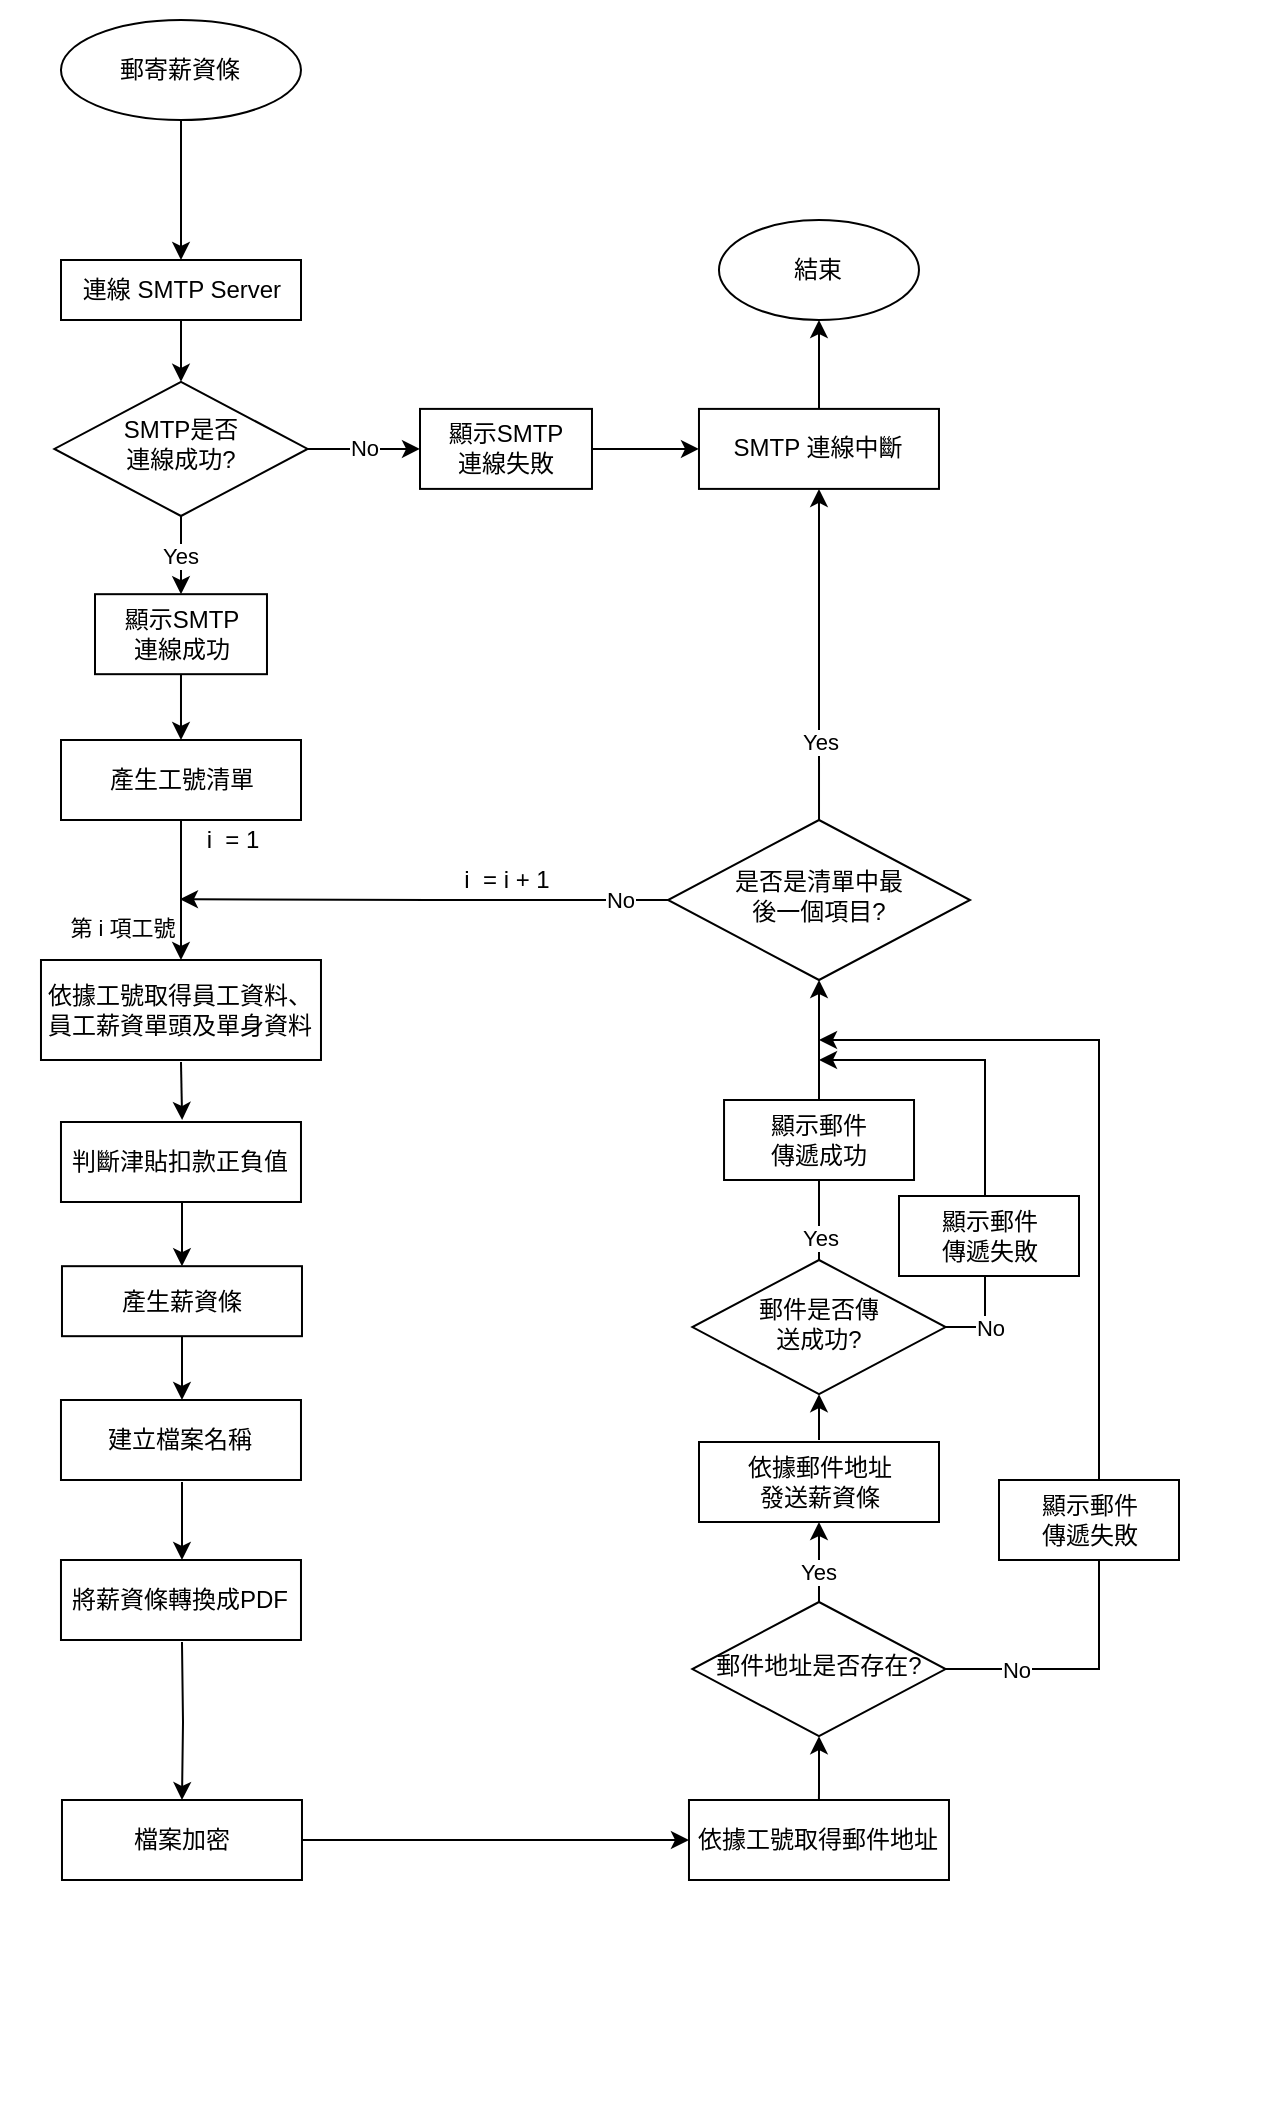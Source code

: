 <mxfile version="13.7.5" type="device"><diagram id="C5RBs43oDa-KdzZeNtuy" name="郵寄薪資單"><mxGraphModel dx="1342" dy="533" grid="1" gridSize="10" guides="1" tooltips="1" connect="1" arrows="1" fold="1" page="1" pageScale="1" pageWidth="827" pageHeight="1169" math="0" shadow="0"><root><mxCell id="WIyWlLk6GJQsqaUBKTNV-0"/><mxCell id="WIyWlLk6GJQsqaUBKTNV-1" parent="WIyWlLk6GJQsqaUBKTNV-0"/><mxCell id="J_GSWmqw4uA9v-U3wY6--161" value="" style="group" vertex="1" connectable="0" parent="WIyWlLk6GJQsqaUBKTNV-1"><mxGeometry x="197" y="20" width="630" height="1050" as="geometry"/></mxCell><mxCell id="ZsnNGJ0VFyZvRM2aC_JL-161" value="" style="group" parent="J_GSWmqw4uA9v-U3wY6--161" vertex="1" connectable="0"><mxGeometry width="630" height="1050" as="geometry"/></mxCell><mxCell id="147" value="" style="group" parent="ZsnNGJ0VFyZvRM2aC_JL-161" vertex="1" connectable="0"><mxGeometry x="344.49" y="900" width="130" height="40" as="geometry"/></mxCell><mxCell id="90" value="依據工號取得郵件地址" style="rounded=0;whiteSpace=wrap;html=1;" parent="147" vertex="1"><mxGeometry width="130" height="40" as="geometry"/></mxCell><mxCell id="154" value="i&amp;nbsp; = i + 1" style="text;html=1;align=center;verticalAlign=middle;resizable=0;points=[];autosize=1;" parent="ZsnNGJ0VFyZvRM2aC_JL-161" vertex="1"><mxGeometry x="222.99" y="430" width="60" height="20" as="geometry"/></mxCell><mxCell id="126" value="i&amp;nbsp; = 1" style="text;html=1;align=center;verticalAlign=middle;resizable=0;points=[];autosize=1;" parent="ZsnNGJ0VFyZvRM2aC_JL-161" vertex="1"><mxGeometry x="95.5" y="410" width="40" height="20" as="geometry"/></mxCell><mxCell id="Tq2fKF2mtne1d_FetfBo-112" value="" style="group" parent="ZsnNGJ0VFyZvRM2aC_JL-161" vertex="1" connectable="0"><mxGeometry width="630" height="1050" as="geometry"/></mxCell><mxCell id="zVFIk7WlDwLkc0LG16KC-0" value="郵寄薪資條" style="ellipse;whiteSpace=wrap;html=1;" parent="ZsnNGJ0VFyZvRM2aC_JL-161" vertex="1"><mxGeometry x="30.49" y="10" width="120" height="50" as="geometry"/></mxCell><mxCell id="49" value="SMTP是否&lt;br&gt;連線成功?" style="rhombus;whiteSpace=wrap;html=1;shadow=0;fontFamily=Helvetica;fontSize=12;align=center;strokeWidth=1;spacing=6;spacingTop=-4;" parent="ZsnNGJ0VFyZvRM2aC_JL-161" vertex="1"><mxGeometry x="27.18" y="190.91" width="126.63" height="67.09" as="geometry"/></mxCell><mxCell id="84" value="連線 SMTP Server" style="rounded=0;whiteSpace=wrap;html=1;" parent="ZsnNGJ0VFyZvRM2aC_JL-161" vertex="1"><mxGeometry x="30.5" y="130" width="120" height="30" as="geometry"/></mxCell><mxCell id="118" style="edgeStyle=orthogonalEdgeStyle;rounded=0;orthogonalLoop=1;jettySize=auto;html=1;exitX=0.5;exitY=1;exitDx=0;exitDy=0;entryX=0.5;entryY=0;entryDx=0;entryDy=0;" parent="ZsnNGJ0VFyZvRM2aC_JL-161" source="zVFIk7WlDwLkc0LG16KC-0" target="84" edge="1"><mxGeometry relative="1" as="geometry"/></mxCell><mxCell id="121" style="edgeStyle=orthogonalEdgeStyle;rounded=0;orthogonalLoop=1;jettySize=auto;html=1;exitX=0.5;exitY=1;exitDx=0;exitDy=0;entryX=0.5;entryY=0;entryDx=0;entryDy=0;" parent="ZsnNGJ0VFyZvRM2aC_JL-161" source="84" target="49" edge="1"><mxGeometry relative="1" as="geometry"/></mxCell><mxCell id="89" value="&lt;span&gt;產生工號清單&lt;/span&gt;" style="rounded=0;whiteSpace=wrap;html=1;" parent="ZsnNGJ0VFyZvRM2aC_JL-161" vertex="1"><mxGeometry x="30.5" y="370" width="120" height="40" as="geometry"/></mxCell><mxCell id="100" value="顯示SMTP&lt;br&gt;連線失敗" style="rounded=0;whiteSpace=wrap;html=1;" parent="ZsnNGJ0VFyZvRM2aC_JL-161" vertex="1"><mxGeometry x="210" y="204.45" width="85.99" height="40" as="geometry"/></mxCell><mxCell id="131" value="No" style="edgeStyle=orthogonalEdgeStyle;rounded=0;orthogonalLoop=1;jettySize=auto;html=1;exitX=1;exitY=0.5;exitDx=0;exitDy=0;entryX=0;entryY=0.5;entryDx=0;entryDy=0;" parent="ZsnNGJ0VFyZvRM2aC_JL-161" source="49" target="100" edge="1"><mxGeometry relative="1" as="geometry"/></mxCell><mxCell id="101" value="顯示SMTP&lt;br&gt;連線成功" style="rounded=0;whiteSpace=wrap;html=1;" parent="ZsnNGJ0VFyZvRM2aC_JL-161" vertex="1"><mxGeometry x="47.5" y="297.09" width="85.99" height="40" as="geometry"/></mxCell><mxCell id="124" value="Yes" style="edgeStyle=orthogonalEdgeStyle;rounded=0;orthogonalLoop=1;jettySize=auto;html=1;exitX=0.5;exitY=1;exitDx=0;exitDy=0;entryX=0.5;entryY=0;entryDx=0;entryDy=0;" parent="ZsnNGJ0VFyZvRM2aC_JL-161" source="49" target="101" edge="1"><mxGeometry relative="1" as="geometry"/></mxCell><mxCell id="125" style="edgeStyle=orthogonalEdgeStyle;rounded=0;orthogonalLoop=1;jettySize=auto;html=1;exitX=0.5;exitY=1;exitDx=0;exitDy=0;entryX=0.5;entryY=0;entryDx=0;entryDy=0;" parent="ZsnNGJ0VFyZvRM2aC_JL-161" source="101" target="89" edge="1"><mxGeometry relative="1" as="geometry"/></mxCell><mxCell id="14" value="&lt;span style=&quot;font-size: 11px&quot;&gt;&lt;br&gt;第 i 項工號&lt;/span&gt;" style="text;html=1;align=center;verticalAlign=middle;resizable=0;points=[];autosize=1;" parent="ZsnNGJ0VFyZvRM2aC_JL-161" vertex="1"><mxGeometry x="25.5" y="441" width="70" height="30" as="geometry"/></mxCell><mxCell id="23" value="結束" style="ellipse;whiteSpace=wrap;html=1;" parent="ZsnNGJ0VFyZvRM2aC_JL-161" vertex="1"><mxGeometry x="359.49" y="110.0" width="100" height="50" as="geometry"/></mxCell><mxCell id="29" value="是否是清單中最&lt;br&gt;後一個項目?" style="rhombus;whiteSpace=wrap;html=1;shadow=0;fontFamily=Helvetica;fontSize=12;align=center;strokeWidth=1;spacing=6;spacingTop=-4;" parent="ZsnNGJ0VFyZvRM2aC_JL-161" vertex="1"><mxGeometry x="334.01" y="410" width="151" height="80" as="geometry"/></mxCell><mxCell id="153" value="No" style="edgeStyle=orthogonalEdgeStyle;rounded=0;orthogonalLoop=1;jettySize=auto;html=1;exitX=0;exitY=0.5;exitDx=0;exitDy=0;entryX=0.921;entryY=0.286;entryDx=0;entryDy=0;entryPerimeter=0;" parent="ZsnNGJ0VFyZvRM2aC_JL-161" source="29" target="14" edge="1"><mxGeometry x="-0.025" y="-95" relative="1" as="geometry"><Array as="points"><mxPoint x="215" y="450"/></Array><mxPoint x="95" y="95" as="offset"/></mxGeometry></mxCell><mxCell id="33" style="edgeStyle=orthogonalEdgeStyle;rounded=0;orthogonalLoop=1;jettySize=auto;html=1;exitX=0.5;exitY=0;exitDx=0;exitDy=0;entryX=0.5;entryY=1;entryDx=0;entryDy=0;" parent="ZsnNGJ0VFyZvRM2aC_JL-161" source="61" target="29" edge="1"><mxGeometry relative="1" as="geometry"/></mxCell><mxCell id="64" value="Yes" style="edgeLabel;html=1;align=center;verticalAlign=middle;resizable=0;points=[];" parent="33" vertex="1" connectable="0"><mxGeometry x="0.772" y="-1" relative="1" as="geometry"><mxPoint x="-1.02" y="112.29" as="offset"/></mxGeometry></mxCell><mxCell id="66" value="No" style="edgeStyle=orthogonalEdgeStyle;rounded=0;orthogonalLoop=1;jettySize=auto;html=1;exitX=1;exitY=0.5;exitDx=0;exitDy=0;" parent="ZsnNGJ0VFyZvRM2aC_JL-161" source="15" edge="1"><mxGeometry x="-0.866" relative="1" as="geometry"><mxPoint x="409.5" y="520" as="targetPoint"/><Array as="points"><mxPoint x="549.5" y="835"/><mxPoint x="549.5" y="520"/></Array><mxPoint as="offset"/></mxGeometry></mxCell><mxCell id="15" value="郵件地址是否存在?" style="rhombus;whiteSpace=wrap;html=1;shadow=0;fontFamily=Helvetica;fontSize=12;align=center;strokeWidth=1;spacing=6;spacingTop=-4;" parent="ZsnNGJ0VFyZvRM2aC_JL-161" vertex="1"><mxGeometry x="346.18" y="801" width="126.63" height="67.09" as="geometry"/></mxCell><mxCell id="150" style="edgeStyle=orthogonalEdgeStyle;rounded=0;orthogonalLoop=1;jettySize=auto;html=1;exitX=0.5;exitY=0;exitDx=0;exitDy=0;entryX=0.5;entryY=1;entryDx=0;entryDy=0;" parent="ZsnNGJ0VFyZvRM2aC_JL-161" source="90" target="15" edge="1"><mxGeometry relative="1" as="geometry"/></mxCell><mxCell id="20" value="Yes" style="edgeStyle=orthogonalEdgeStyle;rounded=0;orthogonalLoop=1;jettySize=auto;html=1;exitX=0.5;exitY=0;exitDx=0;exitDy=0;entryX=0.5;entryY=1;entryDx=0;entryDy=0;" parent="ZsnNGJ0VFyZvRM2aC_JL-161" source="15" edge="1"><mxGeometry x="-0.262" relative="1" as="geometry"><mxPoint x="409.49" y="761" as="targetPoint"/><mxPoint as="offset"/></mxGeometry></mxCell><mxCell id="61" value="郵件是否傳&lt;br&gt;送成功?" style="rhombus;whiteSpace=wrap;html=1;shadow=0;fontFamily=Helvetica;fontSize=12;align=center;strokeWidth=1;spacing=6;spacingTop=-4;" parent="ZsnNGJ0VFyZvRM2aC_JL-161" vertex="1"><mxGeometry x="346.19" y="630" width="126.63" height="67.09" as="geometry"/></mxCell><mxCell id="67" style="edgeStyle=orthogonalEdgeStyle;rounded=0;orthogonalLoop=1;jettySize=auto;html=1;exitX=0.5;exitY=0;exitDx=0;exitDy=0;entryX=0.5;entryY=1;entryDx=0;entryDy=0;" parent="ZsnNGJ0VFyZvRM2aC_JL-161" target="61" edge="1"><mxGeometry relative="1" as="geometry"><mxPoint x="409.49" y="720" as="sourcePoint"/><mxPoint x="409.5" y="505" as="targetPoint"/></mxGeometry></mxCell><mxCell id="91" value="&lt;span&gt;依據郵件地址&lt;/span&gt;&lt;br&gt;&lt;span&gt;發送薪資條&lt;/span&gt;" style="rounded=0;whiteSpace=wrap;html=1;" parent="ZsnNGJ0VFyZvRM2aC_JL-161" vertex="1"><mxGeometry x="349.5" y="721" width="120" height="40" as="geometry"/></mxCell><mxCell id="161" style="edgeStyle=orthogonalEdgeStyle;rounded=0;orthogonalLoop=1;jettySize=auto;html=1;exitX=0.5;exitY=0;exitDx=0;exitDy=0;entryX=0.5;entryY=1;entryDx=0;entryDy=0;" parent="ZsnNGJ0VFyZvRM2aC_JL-161" source="92" target="23" edge="1"><mxGeometry relative="1" as="geometry"/></mxCell><mxCell id="92" value="SMTP 連線中斷" style="rounded=0;whiteSpace=wrap;html=1;" parent="ZsnNGJ0VFyZvRM2aC_JL-161" vertex="1"><mxGeometry x="349.49" y="204.45" width="120" height="40" as="geometry"/></mxCell><mxCell id="160" style="edgeStyle=orthogonalEdgeStyle;rounded=0;orthogonalLoop=1;jettySize=auto;html=1;exitX=1;exitY=0.5;exitDx=0;exitDy=0;entryX=0;entryY=0.5;entryDx=0;entryDy=0;" parent="ZsnNGJ0VFyZvRM2aC_JL-161" source="100" target="92" edge="1"><mxGeometry relative="1" as="geometry"/></mxCell><mxCell id="52" value="Yes" style="edgeStyle=orthogonalEdgeStyle;rounded=0;orthogonalLoop=1;jettySize=auto;html=1;exitX=0.5;exitY=0;exitDx=0;exitDy=0;entryX=0.5;entryY=1;entryDx=0;entryDy=0;" parent="ZsnNGJ0VFyZvRM2aC_JL-161" source="29" target="92" edge="1"><mxGeometry x="-0.531" relative="1" as="geometry"><mxPoint as="offset"/><mxPoint x="409.5" y="361" as="targetPoint"/></mxGeometry></mxCell><mxCell id="94" value="顯示郵件&lt;br&gt;傳遞成功" style="rounded=0;whiteSpace=wrap;html=1;" parent="ZsnNGJ0VFyZvRM2aC_JL-161" vertex="1"><mxGeometry x="362.02" y="550" width="94.99" height="40" as="geometry"/></mxCell><mxCell id="96" style="edgeStyle=orthogonalEdgeStyle;rounded=0;orthogonalLoop=1;jettySize=auto;html=1;exitX=1;exitY=0.5;exitDx=0;exitDy=0;" parent="ZsnNGJ0VFyZvRM2aC_JL-161" source="61" edge="1"><mxGeometry relative="1" as="geometry"><mxPoint x="409.5" y="530" as="targetPoint"/><Array as="points"><mxPoint x="492.5" y="664"/><mxPoint x="492.5" y="530"/><mxPoint x="409.5" y="530"/></Array></mxGeometry></mxCell><mxCell id="98" value="No" style="edgeLabel;html=1;align=center;verticalAlign=middle;resizable=0;points=[];" parent="96" vertex="1" connectable="0"><mxGeometry x="-0.833" y="7" relative="1" as="geometry"><mxPoint x="9" y="0.36" as="offset"/></mxGeometry></mxCell><mxCell id="97" value="顯示郵件&lt;br&gt;傳遞失敗" style="rounded=0;whiteSpace=wrap;html=1;" parent="ZsnNGJ0VFyZvRM2aC_JL-161" vertex="1"><mxGeometry x="449.5" y="598" width="90" height="40" as="geometry"/></mxCell><mxCell id="99" value="顯示郵件&lt;br&gt;傳遞失敗" style="rounded=0;whiteSpace=wrap;html=1;" parent="ZsnNGJ0VFyZvRM2aC_JL-161" vertex="1"><mxGeometry x="499.5" y="740" width="90" height="40" as="geometry"/></mxCell><mxCell id="FKV-xtnJU6xLtMLIbOXM-29" value="" style="edgeStyle=orthogonalEdgeStyle;rounded=0;orthogonalLoop=1;jettySize=auto;html=1;" parent="ZsnNGJ0VFyZvRM2aC_JL-161" edge="1"><mxGeometry relative="1" as="geometry"><mxPoint x="90.49" y="531" as="sourcePoint"/><mxPoint x="91.061" y="560" as="targetPoint"/></mxGeometry></mxCell><mxCell id="FKV-xtnJU6xLtMLIbOXM-31" style="edgeStyle=orthogonalEdgeStyle;rounded=0;orthogonalLoop=1;jettySize=auto;html=1;exitX=0.5;exitY=1;exitDx=0;exitDy=0;entryX=0.5;entryY=0;entryDx=0;entryDy=0;" parent="ZsnNGJ0VFyZvRM2aC_JL-161" target="75" edge="1"><mxGeometry relative="1" as="geometry"><mxPoint x="90.99" y="601" as="sourcePoint"/><mxPoint x="90.99" y="624" as="targetPoint"/></mxGeometry></mxCell><mxCell id="FKV-xtnJU6xLtMLIbOXM-35" style="edgeStyle=orthogonalEdgeStyle;rounded=0;orthogonalLoop=1;jettySize=auto;html=1;exitX=0.5;exitY=1;exitDx=0;exitDy=0;entryX=0.5;entryY=0;entryDx=0;entryDy=0;" parent="ZsnNGJ0VFyZvRM2aC_JL-161" target="80" edge="1"><mxGeometry relative="1" as="geometry"><mxPoint x="90.99" y="821" as="sourcePoint"/><mxPoint x="90.99" y="860" as="targetPoint"/></mxGeometry></mxCell><mxCell id="FKV-xtnJU6xLtMLIbOXM-33" style="edgeStyle=orthogonalEdgeStyle;rounded=0;orthogonalLoop=1;jettySize=auto;html=1;exitX=0.5;exitY=1;exitDx=0;exitDy=0;entryX=0.5;entryY=0;entryDx=0;entryDy=0;" parent="ZsnNGJ0VFyZvRM2aC_JL-161" edge="1"><mxGeometry relative="1" as="geometry"><mxPoint x="90.99" y="741" as="sourcePoint"/><mxPoint x="90.99" y="780" as="targetPoint"/></mxGeometry></mxCell><mxCell id="1wFqCfojVXi2rWnY2ndf-12" style="edgeStyle=orthogonalEdgeStyle;rounded=0;orthogonalLoop=1;jettySize=auto;html=1;exitX=0.5;exitY=1;exitDx=0;exitDy=0;entryX=0.5;entryY=0;entryDx=0;entryDy=0;" parent="ZsnNGJ0VFyZvRM2aC_JL-161" edge="1"><mxGeometry relative="1" as="geometry"><mxPoint x="90.99" y="665" as="sourcePoint"/><mxPoint x="90.99" y="700" as="targetPoint"/></mxGeometry></mxCell><mxCell id="73" value="&lt;span&gt;依據工號取得員工資料、員工薪資單頭及單身資料&lt;/span&gt;" style="rounded=0;whiteSpace=wrap;html=1;" parent="ZsnNGJ0VFyZvRM2aC_JL-161" vertex="1"><mxGeometry x="20.49" y="480" width="140" height="50" as="geometry"/></mxCell><mxCell id="157" style="edgeStyle=orthogonalEdgeStyle;rounded=0;orthogonalLoop=1;jettySize=auto;html=1;exitX=0.5;exitY=1;exitDx=0;exitDy=0;entryX=0.5;entryY=0;entryDx=0;entryDy=0;" parent="ZsnNGJ0VFyZvRM2aC_JL-161" source="89" target="73" edge="1"><mxGeometry relative="1" as="geometry"/></mxCell><mxCell id="74" value="&lt;span&gt;判斷津貼扣款正負值&lt;/span&gt;" style="rounded=0;whiteSpace=wrap;html=1;" parent="ZsnNGJ0VFyZvRM2aC_JL-161" vertex="1"><mxGeometry x="30.49" y="561" width="120" height="40" as="geometry"/></mxCell><mxCell id="75" value="&lt;span&gt;產生薪資條&lt;/span&gt;" style="rounded=0;whiteSpace=wrap;html=1;" parent="ZsnNGJ0VFyZvRM2aC_JL-161" vertex="1"><mxGeometry x="30.99" y="633.09" width="120" height="35" as="geometry"/></mxCell><mxCell id="78" value="&lt;span&gt;建立檔案名稱&lt;/span&gt;" style="rounded=0;whiteSpace=wrap;html=1;" parent="ZsnNGJ0VFyZvRM2aC_JL-161" vertex="1"><mxGeometry x="30.49" y="700" width="120" height="40" as="geometry"/></mxCell><mxCell id="79" value="將薪資條轉換成PDF" style="rounded=0;whiteSpace=wrap;html=1;" parent="ZsnNGJ0VFyZvRM2aC_JL-161" vertex="1"><mxGeometry x="30.49" y="780" width="120" height="40" as="geometry"/></mxCell><mxCell id="80" value="&lt;span&gt;檔案加密&lt;/span&gt;" style="rounded=0;whiteSpace=wrap;html=1;" parent="ZsnNGJ0VFyZvRM2aC_JL-161" vertex="1"><mxGeometry x="30.99" y="900" width="120" height="40" as="geometry"/></mxCell><mxCell id="141" style="edgeStyle=orthogonalEdgeStyle;rounded=0;orthogonalLoop=1;jettySize=auto;html=1;exitX=1;exitY=0.5;exitDx=0;exitDy=0;entryX=0;entryY=0.5;entryDx=0;entryDy=0;" parent="ZsnNGJ0VFyZvRM2aC_JL-161" source="80" target="90" edge="1"><mxGeometry relative="1" as="geometry"/></mxCell></root></mxGraphModel></diagram></mxfile>